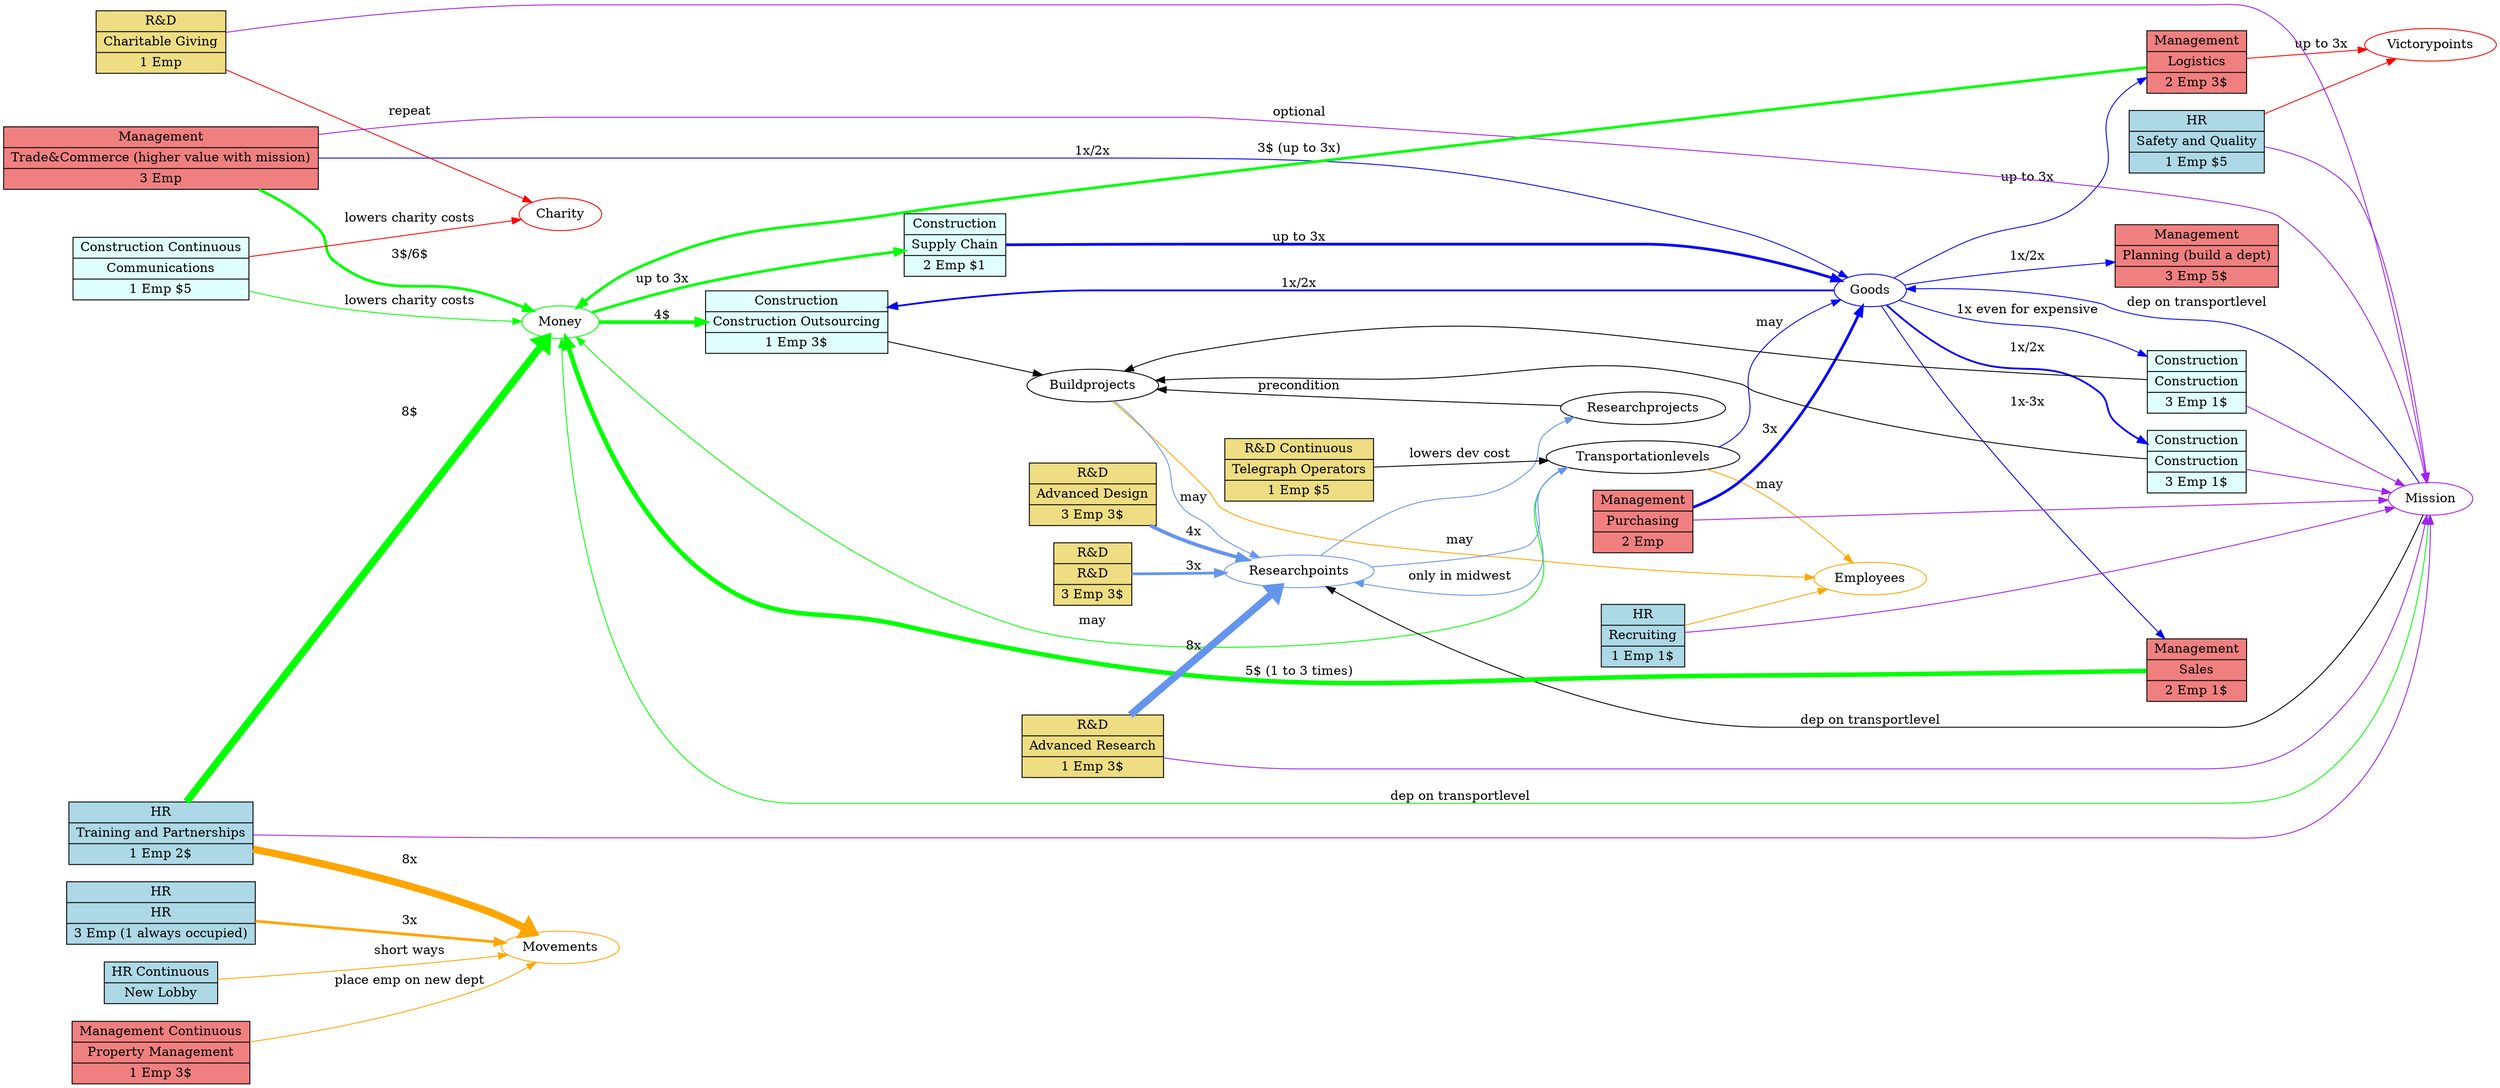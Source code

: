 digraph Carnegie {

	graph [
		rankdir = "LR"
	];

		
/* Hauptentitäten */
	
	subgraph mainentities {
		//rank = same;
		Money [color=green];
		Goods [color=blue];
		Employees [color=orange];
		Buildprojects;
		Movements [color=orange];
		Transportationlevels;
		Researchprojects;
		Mission [color=purple];
		Charity [color=red];
		Victorypoints [color=red];
		Researchpoints [color=cornflowerblue];
	}
	
/* Abteilungen (außer Siegpunktbeziehungen), Nummern aus Regeln, Startabteilungen haben keine Nummer. 
 * Dicke der Beziehungen immer bezogen auf den Einsatz eines employees.
 */

	subgraph D_HR {

		node [ fillcolor=lightblue, style=filled ];
	
		D_HR [label="HR|HR|3 Emp (1 always occupied)", shape=record];
		D_HR -> Movements [label="3x", penwidth=3, color=orange];
	
		D1 [label="HR|Training and Partnerships|1 Emp 2$", shape=record];
	    D1 -> Movements [label="8x", penwidth=8, color=orange]; 
	    D1 -> Money [label="8$", penwidth=8, color=green]; 
	    D1-> Mission [color=purple]; 
	    
		D2 [label="HR|Recruiting|1 Emp 1$", shape=record];
	    D2 -> Employees [color=orange ];
	    D2 -> Mission [color=purple];
	    
		D3 [label="HR|Safety and Quality|1 Emp $5", shape=record];
		D3 -> Mission [color=purple];
		D3 -> Victorypoints [color=red];
	    
		D4 [label="HR Continuous|New Lobby", shape=record];
	    D4 -> Movements [color=orange,label="short ways"];
	    
    }

	subgraph D_M {
		
		node [fillcolor=lightcoral, style=filled]
		    
		D_TC [label="Management|Trade&Commerce (higher value with mission)|3 Emp", shape=record];
	    D_TC -> Goods [label="1x/2x", penwidth=1, color=blue];
	    D_TC -> Money [label="3$/6$", penwidth=3, color=green];
	    D_TC -> Mission [color=purple, label="optional"];
	    
		D_Planning [label="Management|Planning (build a dept)|3 Emp 5$", shape=record];
		Goods -> D_Planning [label="1x/2x", color=blue];
		    
		    
		D5 [label="Management|Purchasing|2 Emp", shape=record];
	    D5 -> Goods [label="3x", penwidth=3, color=blue];
	    D5 -> Mission [color=purple];
	    
		D6 [label="Management|Sales|2 Emp 1$", shape=record];
	    D6 -> Money [label="5$ (1 to 3 times)", penwidth=5, color=green];
	    Goods -> D6 [color=blue, label="1x-3x"];
	    
		D7 [label="Management|Logistics|2 Emp 3$", shape=record];
	    D7 -> Money [color=green, penwidth=3, label="3$ (up to 3x)"];
	    D7 -> Victorypoints [color=red, label="up to 3x"];	 
	    Goods -> D7 [color=blue, label="up to 3x"];
	
		D8 [label="Management Continuous|Property Management|1 Emp 3$", shape=record];
	    D8  -> Movements [color=orange, label="place emp on new dept"];
	    
	}
    
	subgraph D_C {
		
		node [fillcolor=lightcyan, style=filled]
		    
		D_C [label="Construction|Construction|3 Emp 1$", shape=record];
	    D_C -> Buildprojects;
	    Goods -> D_C [color=blue, label="1x/2x", penwidth=2];
	    D_C -> Mission [color=purple];

		D9 [label="Construction|Construction|3 Emp 1$", shape=record];
	    D9 -> Buildprojects;
	    Goods -> D9 [color=blue, label="1x even for expensive"];
	    D9 -> Mission [color=purple];
	    
		D10 [label="Construction|Construction Outsourcing|1 Emp 3$", shape=record];
	    D10 -> Buildprojects;
	    Money -> D10 [label="4$", penwidth=4, color=green];
	    Goods -> D10 [label="1x/2x", penwidth=2, color=blue];
	    
		D11 [label="Construction|Supply Chain|2 Emp $1", shape=record];
	    D11 -> Goods [color=blue, label="up to 3x", penwidth=3];
	    Money -> D11 [color=green, label ="up to 3x", penwidth=3];
	    
		D12 [label="Construction Continuous|Communications|1 Emp $5", shape=record];
	    D12 -> Money [color=green, label="lowers charity costs"];
	    D12 -> Charity [color=red, label="lowers charity costs"];
	    
    }

	subgraph D_R {
		
		node [fillcolor=lightgoldenrod, style=filled]

		D_RD [label="R&D|R&D|3 Emp 3$", shape=record];
	    D_RD -> Researchpoints [label="3x", penwidth=3, color=cornflowerblue];
		    
		D13 [label="R&D|Advanced Research|1 Emp 3$", shape=record];
	    D13 -> Researchpoints [label="8x", penwidth=8, color=cornflowerblue];
	    D13 -> Mission [color=purple];
	    
		D14 [label="R&D|Advanced Design|3 Emp 3$", shape=record];
	    D14 -> Researchpoints [label="4x", penwidth=4, color=cornflowerblue];
	
		D15 [label="R&D|Charitable Giving|1 Emp", shape=record];
	    D15 -> Mission [color=purple];
	    D15 -> Charity [color=red, label="repeat"];
	    
		D16 [label="R&D Continuous|Telegraph Operators|1 Emp $5", shape=record];
	    D16 -> Transportationlevels [label="lowers dev cost"];
	    
    }
    
    Researchprojects -> Buildprojects [label="precondition"];
    
    Transportationlevels -> Employees [color=orange, label="may"];
    Transportationlevels -> Goods [color=blue, label="may"];
    Transportationlevels -> Money [color=green, label="may"];
    Transportationlevels -> Researchpoints [color=cornflowerblue, label="only in midwest"];
    
    Buildprojects -> Employees [color=orange, label="may"];
    Buildprojects -> Researchpoints [label="may", color=cornflowerblue];
    
    Mission -> Money [color=green, label="dep on transportlevel"];
    Mission -> Goods [color=blue, label="dep on transportlevel"];
    Mission -> Researchpoints [label="dep on transportlevel"];
    
    Researchpoints -> Researchprojects [color=cornflowerblue];
    Researchpoints -> Transportationlevels [color=cornflowerblue];
    
    
    

//Comment from here to exclude charity (messes things up)
/*

	subgraph charity {
		edge [color=red];
		node [color=red];
		
	   
	
	// Spenden
		subgraph single_charity {
			rank = same;
			S_Department_HR;
			S_Department_M;
			S_Department_C;
			S_Department_R;
			S_Department_All;
		
			S_Project_Public;
			S_Project_Industry;
			S_Project_HousingCommerce;
			S_Transportationlevel;
		
			S_VP;
			S_Goods;
			S_Money;
			S_GoodsAndMoney;
			S_ActiveEmployee;
		
			S_East;
			S_Midwest;
			S_South;
			S_West;
			S_SmallTowns;
		}
		S_Donations;

	// Spenden wirken sich natürlich auf die Spendenspende aus... 
	
		S_Department_HR  -> S_Donations;	
		S_Department_M -> S_Donations;	
		S_Department_C -> S_Donations;	
		S_Department_R -> S_Donations;	
		S_Department_All -> S_Donations;	
	
		S_Project_Public -> S_Donations;	
		S_Project_Industry -> S_Donations;	
		S_Project_HousingCommerce -> S_Donations;	
		S_Transportationlevel -> S_Donations;	
	
		S_VP  -> S_Donations;	
		S_Goods -> S_Donations;	
		S_Money -> S_Donations;	
		S_GoodsAndMoney -> S_Donations;
		S_ActiveEmployee -> S_Donations;	
	
		S_East -> S_Donations;	
		S_Midwest -> S_Donations;	
		S_South -> S_Donations;	
		S_West -> S_Donations;	
		S_SmallTowns -> S_Donations;	
		
	// Alle Spenden produzieren Siegpunkte
		S_Department_HR -> Victorypoints;
		S_Department_M -> Victorypoints;
		S_Department_C -> Victorypoints;
		S_Department_R -> Victorypoints;
		S_Department_All -> Victorypoints;
	
		S_Project_Public -> Victorypoints;
		S_Project_Industry -> Victorypoints;
		S_Project_HousingCommerce -> Victorypoints;
		S_Transportationlevel -> Victorypoints;
		S_Donations -> Victorypoints;
	
		S_VP -> Victorypoints;
		S_Goods -> Victorypoints;
		S_Money -> Victorypoints;
		S_GoodsAndMoney -> Victorypoints;
		S_ActiveEmployee -> Victorypoints;
	
		S_East -> Victorypoints;
		S_Midwest -> Victorypoints;
		S_South -> Victorypoints;
		S_West -> Victorypoints;
		S_SmallTowns -> Victorypoints;
		
	// Weitere Siegpunktproduktionen
	    Employees -> Victorypoints;
	    Buildprojects -> Victorypoints;
	    Researchprojects -> Victorypoints;
		
	// Bauprojekte wirken sich auf die Spenden in der Region oder dem Typ aus.
		
		Buildprojects -> S_Project_Public;
		Buildprojects -> S_Project_Industry;
		Buildprojects -> S_Project_HousingCommerce;
		
		Buildprojects -> S_East;
		Buildprojects -> S_Midwest;
		Buildprojects -> S_South;
		Buildprojects -> S_West;
		Buildprojects -> S_SmallTowns;
	
	
	// Department-Spendenwirkungen
	    D_HR -> S_Department_HR;
	    D_HR -> S_Department_All;
	    D_TC -> S_Department_M;
	    D_TC -> S_Department_All;
	    D_Planning -> S_Department_M;
	    D_Planning -> S_Department_All;
    	D_C -> S_Department_C;
	    D_C -> S_Department_All;
	    D_RD -> S_Department_R;
	    D_RD -> S_Department_All;
	    D1 -> S_Department_HR;
	    D1 -> S_Department_All;
	    D2 -> S_Department_HR;
	    D2 -> S_Department_All;
	    D3 -> Victorypoints;
	    D3 -> S_Department_HR;
	    D3 -> S_Department_All;
	    D4 -> S_Department_HR;
	    D4 -> S_Department_All;
	    D5 -> S_Department_M;
	    D5 -> S_Department_All;
	    D6 -> S_Department_M;    
	    D6 -> S_Department_All;
	    D7 -> S_Department_M;
	    D7 -> S_Department_All;
	    D7 -> Victorypoints;
	    D8 -> S_Department_M;
	    D8 -> S_Department_All;
	    D9 -> S_Department_C;
	    D9 -> S_Department_All;
	    D10 -> S_Department_C;
	    D10 -> S_Department_All;
	    D11 -> S_Department_C;
	    D11 -> S_Department_All;
	    D12 -> S_Department_C;
	    D12 -> S_Department_All;
	    D13 -> S_Department_R;
	    D13 -> S_Department_All;
	    D14 -> S_Department_R;
	    D14 -> S_Department_All;
	    D15 -> S_Department_R;
	    D15 -> S_Department_All;
	    D16 -> S_Department_R;
	    D16 -> S_Department_All;
		
	// Weitere Spendenwirkungen
	
		Transportationlevels -> S_Transportationlevel;
		Goods -> S_Goods;
		Money -> S_Money;
		
		Goods -> S_GoodsAndMoney;
		Money -> S_GoodsAndMoney;
		
		Employees -> S_ActiveEmployee;
	}
 */

}
